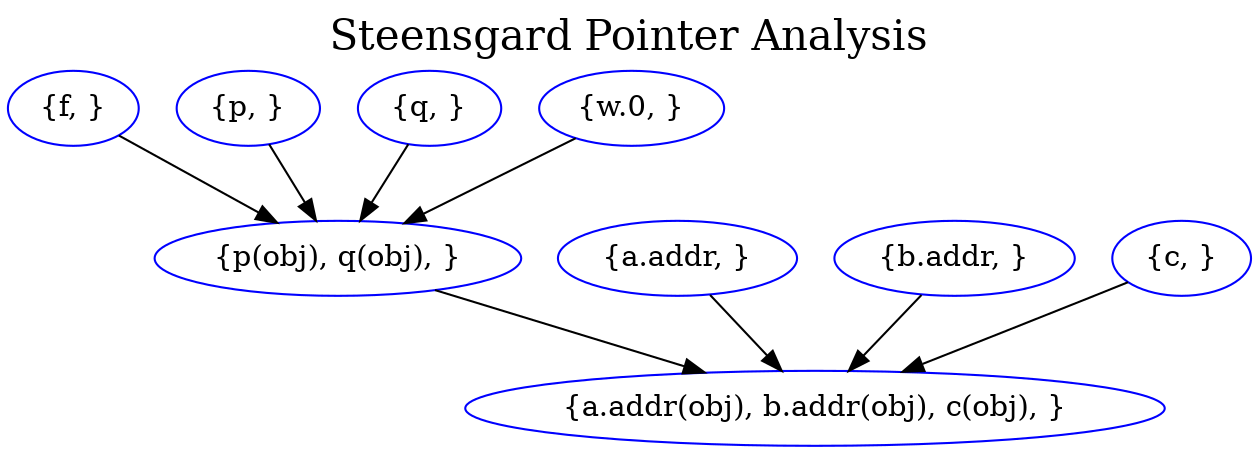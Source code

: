 digraph unification_ptg {
	graph [label="Steensgard Pointer Analysis",labelloc=t,fontsize=20];
	node [color=blue];
	"{f, }" -> "{p(obj), q(obj), }";
	"{a.addr, }" -> "{a.addr(obj), b.addr(obj), c(obj), }";
	"{b.addr, }" -> "{a.addr(obj), b.addr(obj), c(obj), }";
	"{c, }" -> "{a.addr(obj), b.addr(obj), c(obj), }";
	"{p, }" -> "{p(obj), q(obj), }";
	"{q, }" -> "{p(obj), q(obj), }";
	"{w.0, }" -> "{p(obj), q(obj), }";
	"{p(obj), q(obj), }" -> "{a.addr(obj), b.addr(obj), c(obj), }";
}